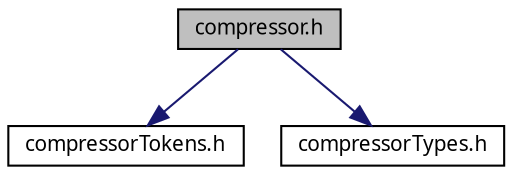 digraph "compressor.h"
{
  edge [fontname="Sans",fontsize="10",labelfontname="Sans",labelfontsize="10"];
  node [fontname="Sans",fontsize="10",shape=record];
  Node1 [label="compressor.h",height=0.2,width=0.4,color="black", fillcolor="grey75", style="filled" fontcolor="black"];
  Node1 -> Node2 [color="midnightblue",fontsize="10",style="solid",fontname="Sans"];
  Node2 [label="compressorTokens.h",height=0.2,width=0.4,color="black", fillcolor="white", style="filled",URL="$compressor_tokens_8h.html",tooltip="Input and output token type definitions for compression plugins. "];
  Node1 -> Node3 [color="midnightblue",fontsize="10",style="solid",fontname="Sans"];
  Node3 [label="compressorTypes.h",height=0.2,width=0.4,color="black", fillcolor="white", style="filled",URL="$compressor_types_8h.html",tooltip="Compression plugin names. "];
}
